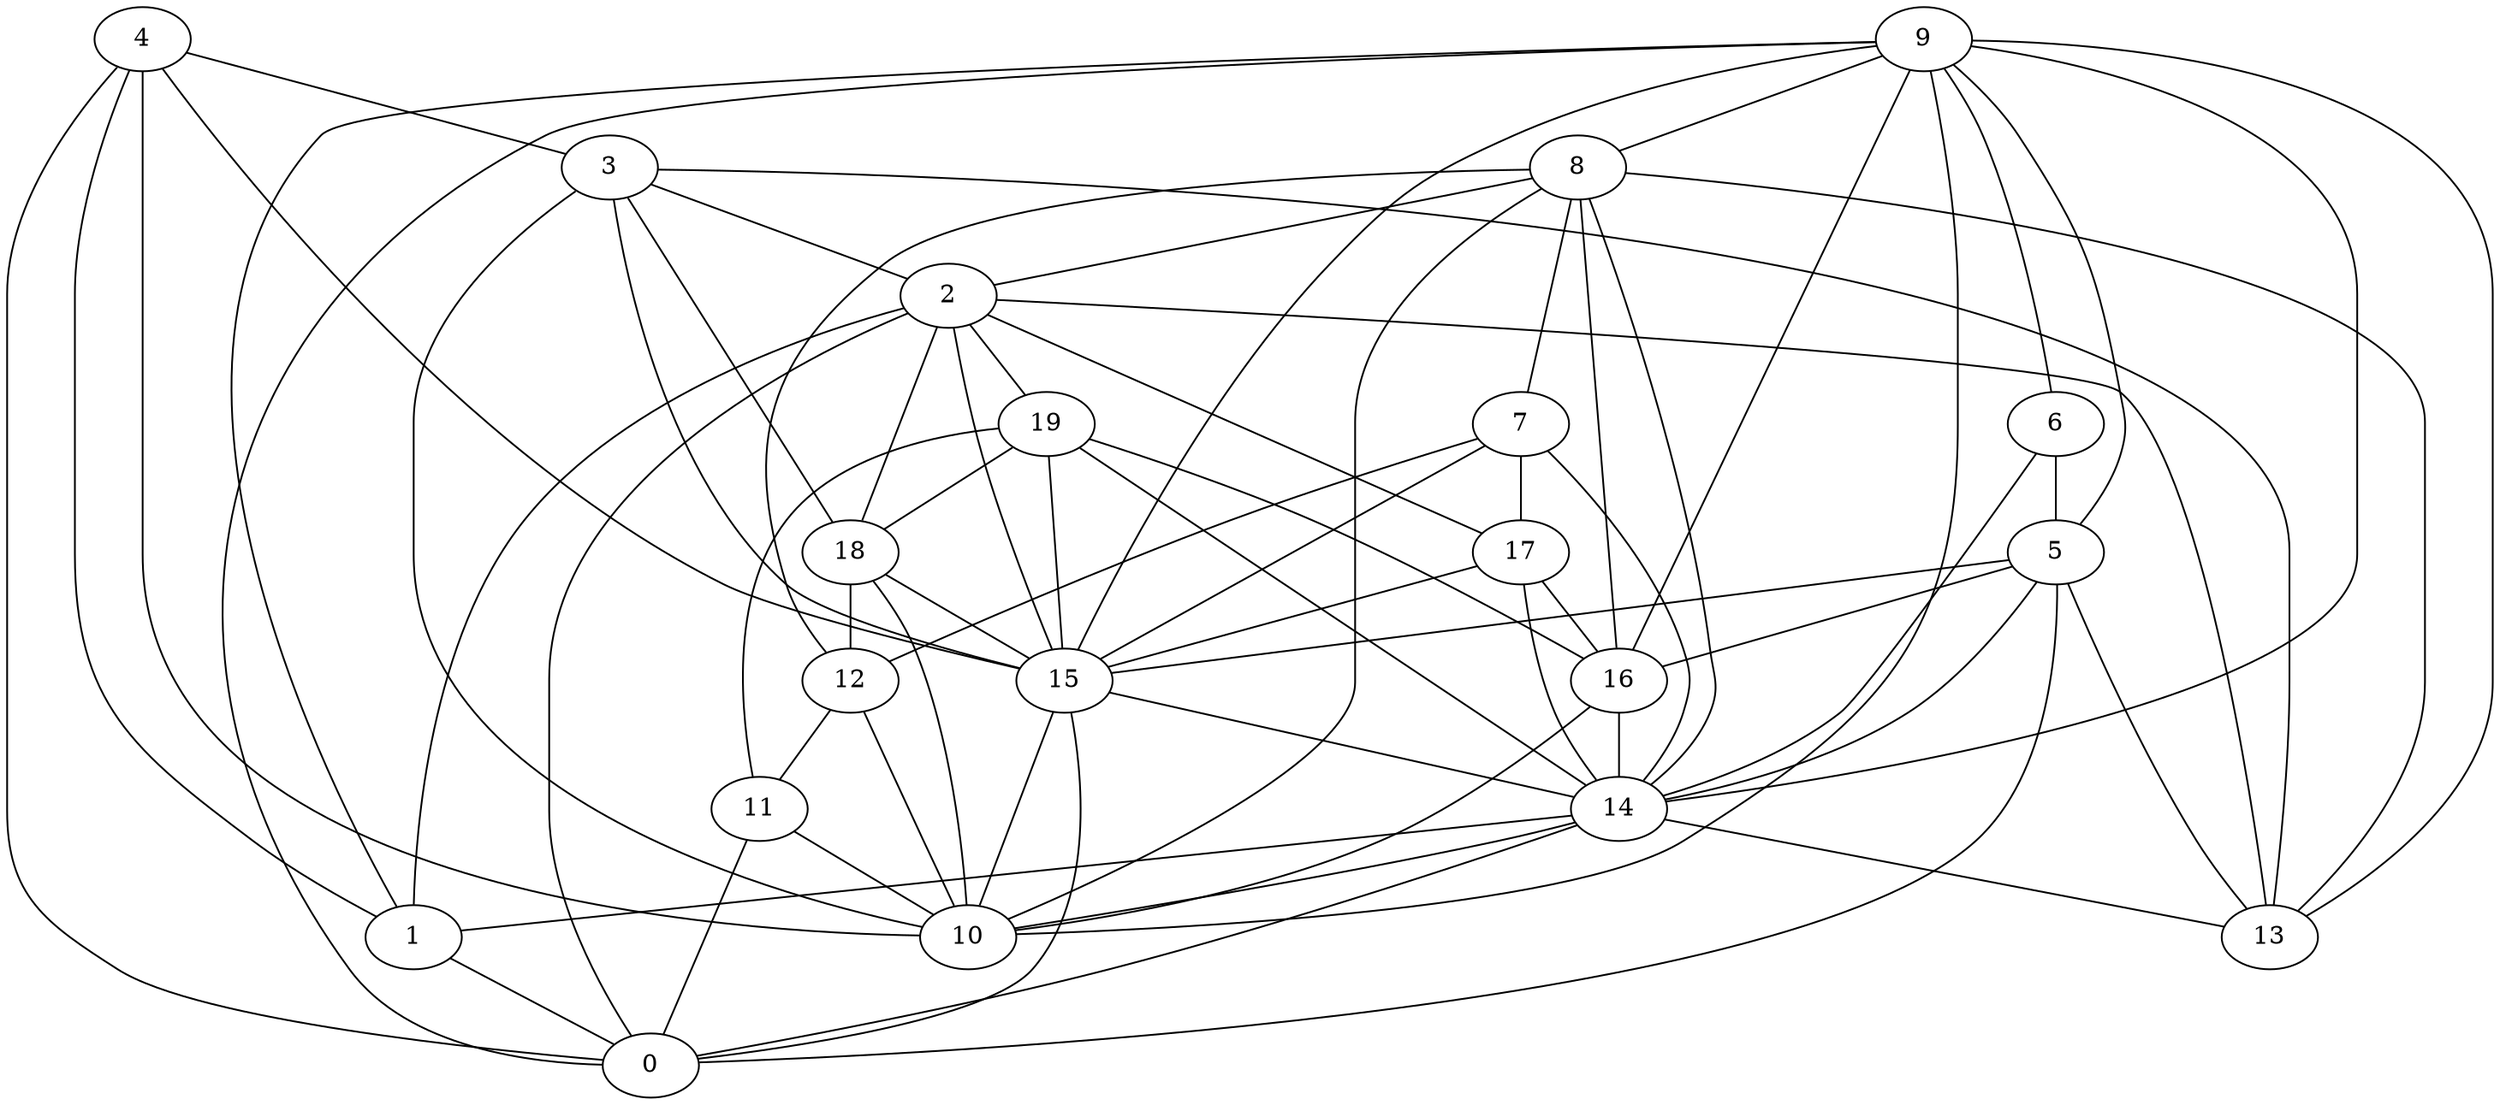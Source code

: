 digraph GG_graph {

subgraph G_graph {
edge [color = black]
"12" -> "10" [dir = none]
"14" -> "1" [dir = none]
"14" -> "13" [dir = none]
"14" -> "0" [dir = none]
"14" -> "10" [dir = none]
"6" -> "5" [dir = none]
"6" -> "14" [dir = none]
"19" -> "18" [dir = none]
"19" -> "15" [dir = none]
"19" -> "14" [dir = none]
"19" -> "11" [dir = none]
"19" -> "16" [dir = none]
"4" -> "10" [dir = none]
"4" -> "0" [dir = none]
"4" -> "15" [dir = none]
"4" -> "1" [dir = none]
"5" -> "14" [dir = none]
"5" -> "16" [dir = none]
"5" -> "15" [dir = none]
"11" -> "0" [dir = none]
"11" -> "10" [dir = none]
"18" -> "10" [dir = none]
"9" -> "13" [dir = none]
"9" -> "6" [dir = none]
"9" -> "1" [dir = none]
"9" -> "8" [dir = none]
"9" -> "16" [dir = none]
"9" -> "10" [dir = none]
"9" -> "15" [dir = none]
"1" -> "0" [dir = none]
"3" -> "18" [dir = none]
"3" -> "2" [dir = none]
"3" -> "15" [dir = none]
"3" -> "10" [dir = none]
"16" -> "14" [dir = none]
"8" -> "10" [dir = none]
"8" -> "12" [dir = none]
"8" -> "14" [dir = none]
"8" -> "2" [dir = none]
"8" -> "16" [dir = none]
"8" -> "13" [dir = none]
"8" -> "7" [dir = none]
"2" -> "19" [dir = none]
"2" -> "17" [dir = none]
"2" -> "18" [dir = none]
"2" -> "1" [dir = none]
"2" -> "15" [dir = none]
"2" -> "0" [dir = none]
"2" -> "13" [dir = none]
"15" -> "14" [dir = none]
"15" -> "10" [dir = none]
"15" -> "0" [dir = none]
"7" -> "17" [dir = none]
"7" -> "12" [dir = none]
"7" -> "14" [dir = none]
"17" -> "14" [dir = none]
"17" -> "15" [dir = none]
"4" -> "3" [dir = none]
"7" -> "15" [dir = none]
"9" -> "0" [dir = none]
"12" -> "11" [dir = none]
"3" -> "13" [dir = none]
"17" -> "16" [dir = none]
"16" -> "10" [dir = none]
"9" -> "5" [dir = none]
"5" -> "0" [dir = none]
"18" -> "15" [dir = none]
"9" -> "14" [dir = none]
"5" -> "13" [dir = none]
"18" -> "12" [dir = none]
}

}
